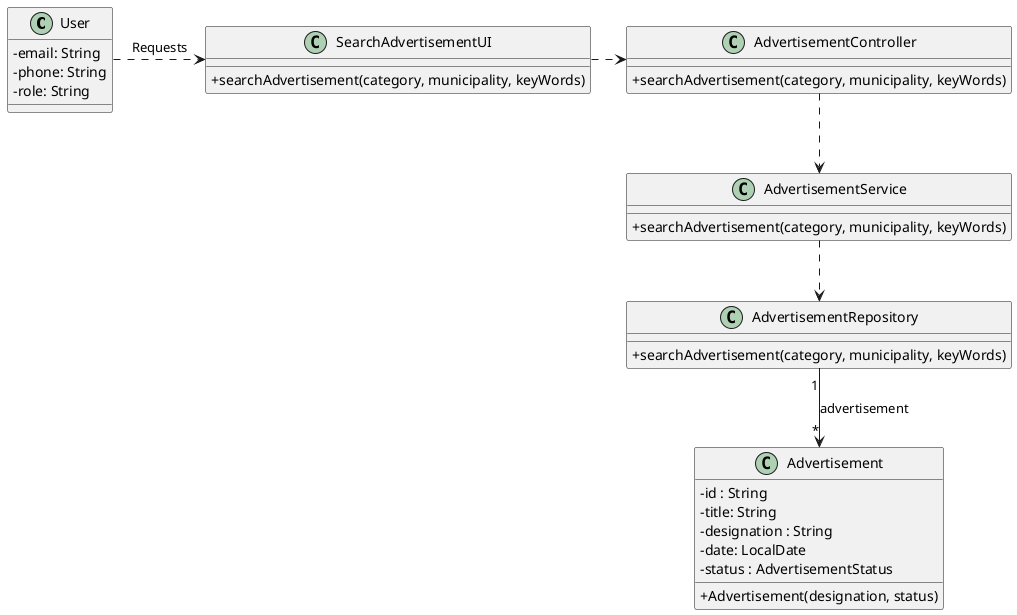 @startuml
skinparam packageStyle rectangle
skinparam shadowing false
skinparam linetype polyline
skinparam classAttributeIconSize 0

class User {
    - email: String
    - phone: String
    - role: String
}

class SearchAdvertisementUI {
    + searchAdvertisement(category, municipality, keyWords)
}

class Advertisement {
    - id : String
    - title: String
    - designation : String
    - date: LocalDate
    - status : AdvertisementStatus
    + Advertisement(designation, status)
}

'class AdvertisementDTO {
'    - id : String
'    - designation : String
 '   + AdvertisementDTO()
'}

class AdvertisementController {
    + searchAdvertisement(category, municipality, keyWords)
}

class AdvertisementService {
    + searchAdvertisement(category, municipality, keyWords)
}

class AdvertisementRepository {
    + searchAdvertisement(category, municipality, keyWords)
}

'class AdvertisementMapper {
'    + toEntity()
'    + toDTO()
'}

User .> SearchAdvertisementUI : Requests
SearchAdvertisementUI .> AdvertisementController
AdvertisementController ..> AdvertisementService
AdvertisementService ..> AdvertisementRepository
AdvertisementRepository "1" --> "*" Advertisement : advertisement



@enduml

